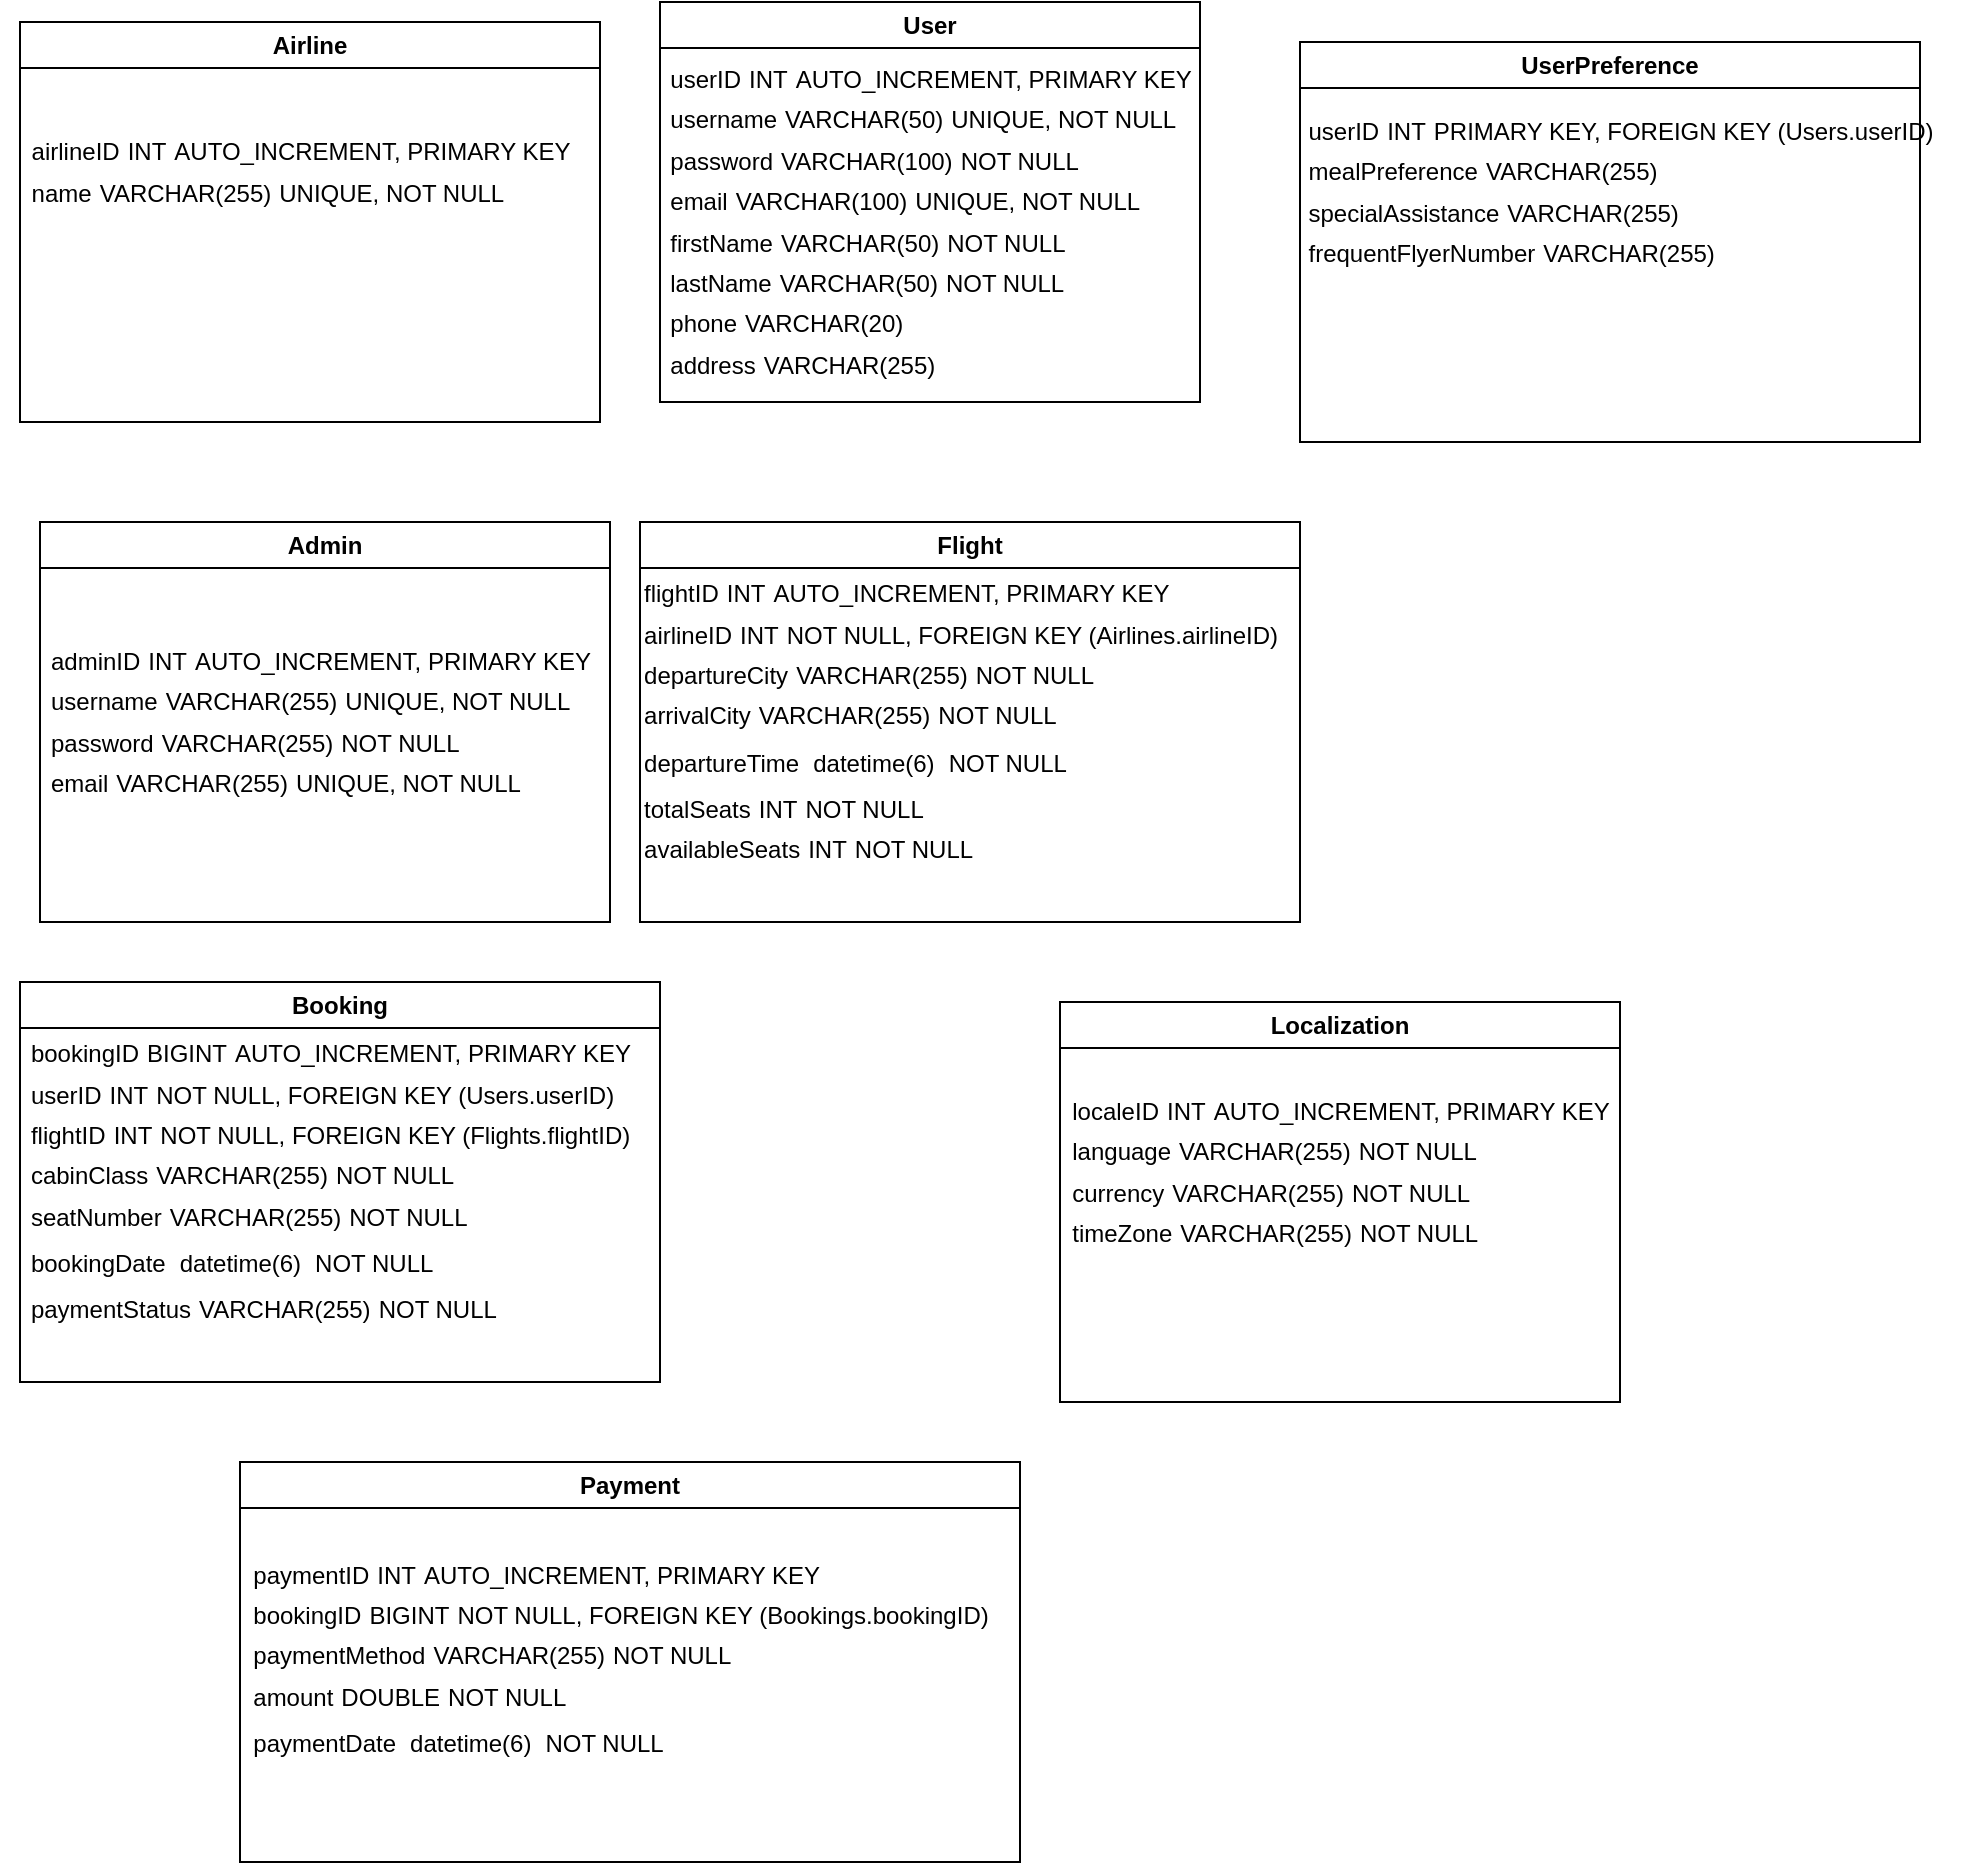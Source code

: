 <mxfile version="24.6.3" type="device">
  <diagram id="C5RBs43oDa-KdzZeNtuy" name="Page-1">
    <mxGraphModel dx="1290" dy="522" grid="1" gridSize="10" guides="1" tooltips="1" connect="1" arrows="1" fold="1" page="1" pageScale="1" pageWidth="827" pageHeight="1169" math="0" shadow="0">
      <root>
        <mxCell id="WIyWlLk6GJQsqaUBKTNV-0" />
        <mxCell id="WIyWlLk6GJQsqaUBKTNV-1" parent="WIyWlLk6GJQsqaUBKTNV-0" />
        <mxCell id="PRZv4TfnZBLt8YBP0bfV-2" value="Airline" style="swimlane;whiteSpace=wrap;html=1;" vertex="1" parent="WIyWlLk6GJQsqaUBKTNV-1">
          <mxGeometry x="40" y="50" width="290" height="200" as="geometry" />
        </mxCell>
        <mxCell id="PRZv4TfnZBLt8YBP0bfV-9" value="&lt;table&gt;&lt;tbody&gt;&lt;tr&gt;&lt;td&gt;airlineID&lt;/td&gt;&lt;td&gt;INT&lt;/td&gt;&lt;td&gt;AUTO_INCREMENT, PRIMARY KEY&lt;/td&gt;&lt;/tr&gt;&lt;/tbody&gt;&lt;/table&gt;&lt;table&gt;&lt;tbody&gt;&lt;tr&gt;&lt;td&gt;name&lt;/td&gt;&lt;td&gt;VARCHAR(255)&lt;/td&gt;&lt;td&gt;UNIQUE, NOT NULL&lt;/td&gt;&lt;/tr&gt;&lt;/tbody&gt;&lt;/table&gt;" style="text;html=1;align=center;verticalAlign=middle;resizable=0;points=[];autosize=1;strokeColor=none;fillColor=none;" vertex="1" parent="PRZv4TfnZBLt8YBP0bfV-2">
          <mxGeometry x="-10" y="50" width="300" height="50" as="geometry" />
        </mxCell>
        <mxCell id="PRZv4TfnZBLt8YBP0bfV-3" value="User" style="swimlane;whiteSpace=wrap;html=1;" vertex="1" parent="WIyWlLk6GJQsqaUBKTNV-1">
          <mxGeometry x="360" y="40" width="270" height="200" as="geometry" />
        </mxCell>
        <mxCell id="PRZv4TfnZBLt8YBP0bfV-10" value="&lt;table&gt;&lt;tbody&gt;&lt;tr&gt;&lt;td&gt;userID&lt;/td&gt;&lt;td&gt;INT&lt;/td&gt;&lt;td&gt;AUTO_INCREMENT, PRIMARY KEY&lt;/td&gt;&lt;/tr&gt;&lt;/tbody&gt;&lt;/table&gt;&lt;table&gt;&lt;tbody&gt;&lt;tr&gt;&lt;td&gt;username&lt;/td&gt;&lt;td&gt;VARCHAR(50)&lt;/td&gt;&lt;td&gt;UNIQUE, NOT NULL&lt;/td&gt;&lt;/tr&gt;&lt;/tbody&gt;&lt;/table&gt;&lt;table&gt;&lt;tbody&gt;&lt;tr&gt;&lt;td&gt;password&lt;/td&gt;&lt;td&gt;VARCHAR(100)&lt;/td&gt;&lt;td&gt;NOT NULL&lt;/td&gt;&lt;/tr&gt;&lt;/tbody&gt;&lt;/table&gt;&lt;table&gt;&lt;tbody&gt;&lt;tr&gt;&lt;td&gt;email&lt;/td&gt;&lt;td&gt;VARCHAR(100)&lt;/td&gt;&lt;td&gt;UNIQUE, NOT NULL&lt;/td&gt;&lt;/tr&gt;&lt;/tbody&gt;&lt;/table&gt;&lt;table&gt;&lt;tbody&gt;&lt;tr&gt;&lt;td&gt;firstName&lt;/td&gt;&lt;td&gt;VARCHAR(50)&lt;/td&gt;&lt;td&gt;NOT NULL&lt;/td&gt;&lt;/tr&gt;&lt;/tbody&gt;&lt;/table&gt;&lt;table&gt;&lt;tbody&gt;&lt;tr&gt;&lt;td&gt;lastName&lt;/td&gt;&lt;td&gt;VARCHAR(50)&lt;/td&gt;&lt;td&gt;NOT NULL&lt;/td&gt;&lt;/tr&gt;&lt;/tbody&gt;&lt;/table&gt;&lt;table&gt;&lt;tbody&gt;&lt;tr&gt;&lt;td&gt;phone&lt;/td&gt;&lt;td&gt;VARCHAR(20)&lt;/td&gt;&lt;td&gt;&lt;/td&gt;&lt;/tr&gt;&lt;/tbody&gt;&lt;/table&gt;&lt;table&gt;&lt;tbody&gt;&lt;tr&gt;&lt;td&gt;address&lt;/td&gt;&lt;td&gt;VARCHAR(255)&lt;/td&gt;&lt;td&gt;&lt;/td&gt;&lt;/tr&gt;&lt;/tbody&gt;&lt;/table&gt;" style="text;html=1;align=center;verticalAlign=middle;resizable=0;points=[];autosize=1;strokeColor=none;fillColor=none;" vertex="1" parent="PRZv4TfnZBLt8YBP0bfV-3">
          <mxGeometry x="-10" y="25" width="290" height="170" as="geometry" />
        </mxCell>
        <mxCell id="PRZv4TfnZBLt8YBP0bfV-4" value="Localization" style="swimlane;whiteSpace=wrap;html=1;" vertex="1" parent="WIyWlLk6GJQsqaUBKTNV-1">
          <mxGeometry x="560" y="540" width="280" height="200" as="geometry" />
        </mxCell>
        <mxCell id="PRZv4TfnZBLt8YBP0bfV-15" value="&lt;table&gt;&lt;tbody&gt;&lt;tr&gt;&lt;td&gt;localeID&lt;/td&gt;&lt;td&gt;INT&lt;/td&gt;&lt;td&gt;AUTO_INCREMENT, PRIMARY KEY&lt;/td&gt;&lt;/tr&gt;&lt;/tbody&gt;&lt;/table&gt;&lt;table&gt;&lt;tbody&gt;&lt;tr&gt;&lt;td&gt;language&lt;/td&gt;&lt;td&gt;VARCHAR(255)&lt;/td&gt;&lt;td&gt;NOT NULL&lt;/td&gt;&lt;/tr&gt;&lt;/tbody&gt;&lt;/table&gt;&lt;table&gt;&lt;tbody&gt;&lt;tr&gt;&lt;td&gt;currency&lt;/td&gt;&lt;td&gt;VARCHAR(255)&lt;/td&gt;&lt;td&gt;NOT NULL&lt;/td&gt;&lt;/tr&gt;&lt;/tbody&gt;&lt;/table&gt;&lt;table&gt;&lt;tbody&gt;&lt;tr&gt;&lt;td&gt;timeZone&lt;/td&gt;&lt;td&gt;VARCHAR(255)&lt;/td&gt;&lt;td&gt;NOT NULL&lt;/td&gt;&lt;/tr&gt;&lt;/tbody&gt;&lt;/table&gt;" style="text;html=1;align=center;verticalAlign=middle;resizable=0;points=[];autosize=1;strokeColor=none;fillColor=none;" vertex="1" parent="PRZv4TfnZBLt8YBP0bfV-4">
          <mxGeometry x="-10" y="40" width="300" height="90" as="geometry" />
        </mxCell>
        <mxCell id="PRZv4TfnZBLt8YBP0bfV-5" value="Admin" style="swimlane;whiteSpace=wrap;html=1;" vertex="1" parent="WIyWlLk6GJQsqaUBKTNV-1">
          <mxGeometry x="50" y="300" width="285" height="200" as="geometry" />
        </mxCell>
        <mxCell id="PRZv4TfnZBLt8YBP0bfV-11" value="&lt;table&gt;&lt;tbody&gt;&lt;tr&gt;&lt;td&gt;adminID&lt;/td&gt;&lt;td&gt;INT&lt;/td&gt;&lt;td&gt;AUTO_INCREMENT, PRIMARY KEY&lt;/td&gt;&lt;/tr&gt;&lt;/tbody&gt;&lt;/table&gt;&lt;table&gt;&lt;tbody&gt;&lt;tr&gt;&lt;td&gt;username&lt;/td&gt;&lt;td&gt;VARCHAR(255)&lt;/td&gt;&lt;td&gt;UNIQUE, NOT NULL&lt;/td&gt;&lt;/tr&gt;&lt;/tbody&gt;&lt;/table&gt;&lt;table&gt;&lt;tbody&gt;&lt;tr&gt;&lt;td&gt;password&lt;/td&gt;&lt;td&gt;VARCHAR(255)&lt;/td&gt;&lt;td&gt;NOT NULL&lt;/td&gt;&lt;/tr&gt;&lt;/tbody&gt;&lt;/table&gt;&lt;table&gt;&lt;tbody&gt;&lt;tr&gt;&lt;td&gt;email&lt;/td&gt;&lt;td&gt;VARCHAR(255)&lt;/td&gt;&lt;td&gt;UNIQUE, NOT NULL&lt;/td&gt;&lt;/tr&gt;&lt;/tbody&gt;&lt;/table&gt;" style="text;html=1;align=center;verticalAlign=middle;resizable=0;points=[];autosize=1;strokeColor=none;fillColor=none;" vertex="1" parent="PRZv4TfnZBLt8YBP0bfV-5">
          <mxGeometry x="-10" y="55" width="300" height="90" as="geometry" />
        </mxCell>
        <mxCell id="PRZv4TfnZBLt8YBP0bfV-6" value="Flight" style="swimlane;whiteSpace=wrap;html=1;" vertex="1" parent="WIyWlLk6GJQsqaUBKTNV-1">
          <mxGeometry x="350" y="300" width="330" height="200" as="geometry" />
        </mxCell>
        <mxCell id="PRZv4TfnZBLt8YBP0bfV-12" value="&lt;table&gt;&lt;tbody&gt;&lt;tr&gt;&lt;td&gt;flightID&lt;/td&gt;&lt;td&gt;INT&lt;/td&gt;&lt;td&gt;AUTO_INCREMENT, PRIMARY KEY&lt;/td&gt;&lt;/tr&gt;&lt;/tbody&gt;&lt;/table&gt;&lt;table&gt;&lt;tbody&gt;&lt;tr&gt;&lt;td&gt;airlineID&lt;/td&gt;&lt;td&gt;INT&lt;/td&gt;&lt;td&gt;NOT NULL, FOREIGN KEY (Airlines.airlineID)&lt;/td&gt;&lt;/tr&gt;&lt;/tbody&gt;&lt;/table&gt;&lt;table&gt;&lt;tbody&gt;&lt;tr&gt;&lt;td&gt;departureCity&lt;/td&gt;&lt;td&gt;VARCHAR(255)&lt;/td&gt;&lt;td&gt;NOT NULL&lt;/td&gt;&lt;/tr&gt;&lt;/tbody&gt;&lt;/table&gt;&lt;table&gt;&lt;tbody&gt;&lt;tr&gt;&lt;td&gt;arrivalCity&lt;/td&gt;&lt;td&gt;VARCHAR(255)&lt;/td&gt;&lt;td&gt;NOT NULL&lt;/td&gt;&lt;/tr&gt;&lt;/tbody&gt;&lt;/table&gt;&lt;table&gt;&lt;tbody&gt;&lt;tr&gt;&lt;td&gt;departureTime&lt;/td&gt;&lt;td&gt;&lt;table&gt;&lt;tbody&gt;&lt;tr&gt;&lt;td&gt;datetime(6)&lt;/td&gt;&lt;/tr&gt;&lt;/tbody&gt;&lt;/table&gt;&lt;/td&gt;&lt;td&gt;NOT NULL&lt;/td&gt;&lt;/tr&gt;&lt;/tbody&gt;&lt;/table&gt;&lt;table&gt;&lt;tbody&gt;&lt;tr&gt;&lt;td&gt;totalSeats&lt;/td&gt;&lt;td&gt;INT&lt;/td&gt;&lt;td&gt;NOT NULL&lt;/td&gt;&lt;/tr&gt;&lt;/tbody&gt;&lt;/table&gt;&lt;table&gt;&lt;tbody&gt;&lt;tr&gt;&lt;td&gt;availableSeats&lt;/td&gt;&lt;td&gt;INT&lt;/td&gt;&lt;td&gt;NOT NULL&lt;/td&gt;&lt;/tr&gt;&lt;/tbody&gt;&lt;/table&gt;" style="text;html=1;align=center;verticalAlign=middle;resizable=0;points=[];autosize=1;strokeColor=none;fillColor=none;" vertex="1" parent="PRZv4TfnZBLt8YBP0bfV-6">
          <mxGeometry x="-10" y="20" width="340" height="160" as="geometry" />
        </mxCell>
        <mxCell id="PRZv4TfnZBLt8YBP0bfV-7" value="Payment" style="swimlane;whiteSpace=wrap;html=1;" vertex="1" parent="WIyWlLk6GJQsqaUBKTNV-1">
          <mxGeometry x="150" y="770" width="390" height="200" as="geometry" />
        </mxCell>
        <mxCell id="PRZv4TfnZBLt8YBP0bfV-14" value="&lt;table&gt;&lt;tbody&gt;&lt;tr&gt;&lt;td&gt;paymentID&lt;/td&gt;&lt;td&gt;INT&lt;/td&gt;&lt;td&gt;AUTO_INCREMENT, PRIMARY KEY&lt;/td&gt;&lt;/tr&gt;&lt;/tbody&gt;&lt;/table&gt;&lt;table&gt;&lt;tbody&gt;&lt;tr&gt;&lt;td&gt;bookingID&lt;/td&gt;&lt;td&gt;BIGINT&lt;/td&gt;&lt;td&gt;NOT NULL, FOREIGN KEY (Bookings.bookingID)&lt;/td&gt;&lt;/tr&gt;&lt;/tbody&gt;&lt;/table&gt;&lt;table&gt;&lt;tbody&gt;&lt;tr&gt;&lt;td&gt;paymentMethod&lt;/td&gt;&lt;td&gt;VARCHAR(255)&lt;/td&gt;&lt;td&gt;NOT NULL&lt;/td&gt;&lt;/tr&gt;&lt;/tbody&gt;&lt;/table&gt;&lt;table&gt;&lt;tbody&gt;&lt;tr&gt;&lt;td&gt;amount&lt;/td&gt;&lt;td&gt;DOUBLE&lt;/td&gt;&lt;td&gt;NOT NULL&lt;/td&gt;&lt;/tr&gt;&lt;/tbody&gt;&lt;/table&gt;&lt;table&gt;&lt;tbody&gt;&lt;tr&gt;&lt;td&gt;paymentDate&lt;/td&gt;&lt;td&gt;&lt;table&gt;&lt;tbody&gt;&lt;tr&gt;&lt;td&gt;datetime(6)&lt;/td&gt;&lt;/tr&gt;&lt;/tbody&gt;&lt;/table&gt;&lt;/td&gt;&lt;td&gt;NOT NULL&lt;/td&gt;&lt;/tr&gt;&lt;/tbody&gt;&lt;/table&gt;" style="text;html=1;align=center;verticalAlign=middle;resizable=0;points=[];autosize=1;strokeColor=none;fillColor=none;" vertex="1" parent="PRZv4TfnZBLt8YBP0bfV-7">
          <mxGeometry x="-10" y="40" width="400" height="120" as="geometry" />
        </mxCell>
        <mxCell id="PRZv4TfnZBLt8YBP0bfV-8" value="Booking" style="swimlane;whiteSpace=wrap;html=1;" vertex="1" parent="WIyWlLk6GJQsqaUBKTNV-1">
          <mxGeometry x="40" y="530" width="320" height="200" as="geometry" />
        </mxCell>
        <mxCell id="PRZv4TfnZBLt8YBP0bfV-13" value="&lt;table&gt;&lt;tbody&gt;&lt;tr&gt;&lt;td&gt;bookingID&lt;/td&gt;&lt;td&gt;BIGINT&lt;/td&gt;&lt;td&gt;AUTO_INCREMENT, PRIMARY KEY&lt;/td&gt;&lt;/tr&gt;&lt;/tbody&gt;&lt;/table&gt;&lt;table&gt;&lt;tbody&gt;&lt;tr&gt;&lt;td&gt;userID&lt;/td&gt;&lt;td&gt;INT&lt;/td&gt;&lt;td&gt;NOT NULL, FOREIGN KEY (Users.userID)&lt;/td&gt;&lt;/tr&gt;&lt;/tbody&gt;&lt;/table&gt;&lt;table&gt;&lt;tbody&gt;&lt;tr&gt;&lt;td&gt;flightID&lt;/td&gt;&lt;td&gt;INT&lt;/td&gt;&lt;td&gt;NOT NULL, FOREIGN KEY (Flights.flightID)&lt;/td&gt;&lt;/tr&gt;&lt;/tbody&gt;&lt;/table&gt;&lt;table&gt;&lt;tbody&gt;&lt;tr&gt;&lt;td&gt;cabinClass&lt;/td&gt;&lt;td&gt;VARCHAR(255)&lt;/td&gt;&lt;td&gt;NOT NULL&lt;/td&gt;&lt;/tr&gt;&lt;/tbody&gt;&lt;/table&gt;&lt;table&gt;&lt;tbody&gt;&lt;tr&gt;&lt;td&gt;seatNumber&lt;/td&gt;&lt;td&gt;VARCHAR(255)&lt;/td&gt;&lt;td&gt;NOT NULL&lt;/td&gt;&lt;/tr&gt;&lt;/tbody&gt;&lt;/table&gt;&lt;table&gt;&lt;tbody&gt;&lt;tr&gt;&lt;td&gt;bookingDate&lt;/td&gt;&lt;td&gt;&lt;table&gt;&lt;tbody&gt;&lt;tr&gt;&lt;td&gt;datetime(6)&lt;/td&gt;&lt;/tr&gt;&lt;/tbody&gt;&lt;/table&gt;&lt;/td&gt;&lt;td&gt;NOT NULL&lt;/td&gt;&lt;/tr&gt;&lt;/tbody&gt;&lt;/table&gt;&lt;table&gt;&lt;tbody&gt;&lt;tr&gt;&lt;td&gt;paymentStatus&lt;/td&gt;&lt;td&gt;VARCHAR(255)&lt;/td&gt;&lt;td&gt;NOT NULL&lt;/td&gt;&lt;/tr&gt;&lt;/tbody&gt;&lt;/table&gt;" style="text;html=1;align=center;verticalAlign=middle;resizable=0;points=[];autosize=1;strokeColor=none;fillColor=none;" vertex="1" parent="PRZv4TfnZBLt8YBP0bfV-8">
          <mxGeometry x="-10" y="20" width="330" height="160" as="geometry" />
        </mxCell>
        <mxCell id="PRZv4TfnZBLt8YBP0bfV-16" value="UserPreference" style="swimlane;whiteSpace=wrap;html=1;" vertex="1" parent="WIyWlLk6GJQsqaUBKTNV-1">
          <mxGeometry x="680" y="60" width="310" height="200" as="geometry" />
        </mxCell>
        <mxCell id="PRZv4TfnZBLt8YBP0bfV-17" value="&lt;table&gt;&lt;tbody&gt;&lt;tr&gt;&lt;td&gt;userID&lt;/td&gt;&lt;td&gt;INT&lt;/td&gt;&lt;td&gt;PRIMARY KEY, FOREIGN KEY (Users.userID)&lt;/td&gt;&lt;/tr&gt;&lt;/tbody&gt;&lt;/table&gt;&lt;table&gt;&lt;tbody&gt;&lt;tr&gt;&lt;td&gt;mealPreference&lt;/td&gt;&lt;td&gt;VARCHAR(255)&lt;/td&gt;&lt;td&gt;&lt;/td&gt;&lt;/tr&gt;&lt;/tbody&gt;&lt;/table&gt;&lt;table&gt;&lt;tbody&gt;&lt;tr&gt;&lt;td&gt;specialAssistance&lt;/td&gt;&lt;td&gt;VARCHAR(255)&lt;/td&gt;&lt;td&gt;&lt;/td&gt;&lt;/tr&gt;&lt;/tbody&gt;&lt;/table&gt;&lt;table&gt;&lt;tbody&gt;&lt;tr&gt;&lt;td&gt;frequentFlyerNumber&lt;/td&gt;&lt;td&gt;VARCHAR(255)&lt;/td&gt;&lt;td&gt;&lt;/td&gt;&lt;/tr&gt;&lt;/tbody&gt;&lt;/table&gt;" style="text;html=1;align=center;verticalAlign=middle;resizable=0;points=[];autosize=1;strokeColor=none;fillColor=none;" vertex="1" parent="PRZv4TfnZBLt8YBP0bfV-16">
          <mxGeometry x="-10" y="30" width="340" height="90" as="geometry" />
        </mxCell>
      </root>
    </mxGraphModel>
  </diagram>
</mxfile>
